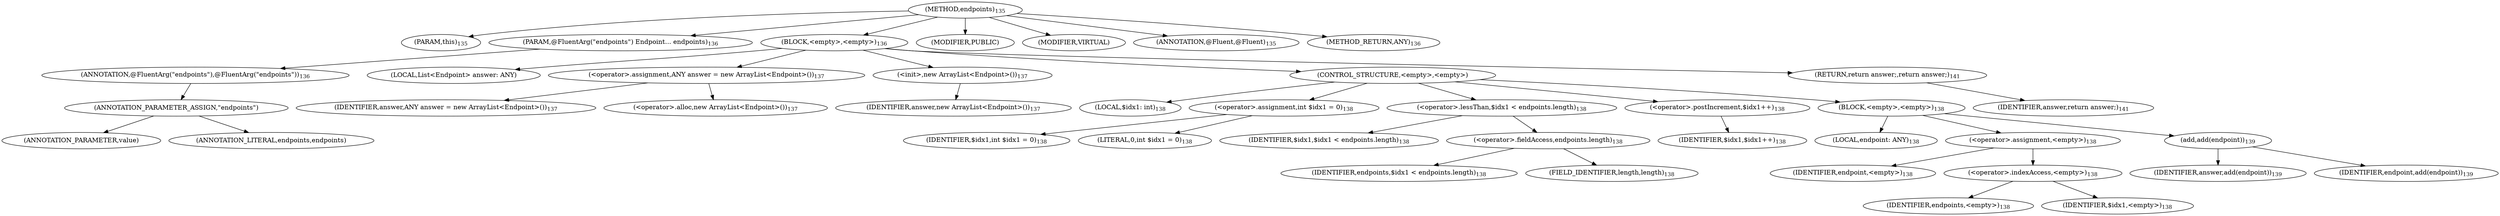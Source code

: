 digraph "endpoints" {  
"290" [label = <(METHOD,endpoints)<SUB>135</SUB>> ]
"291" [label = <(PARAM,this)<SUB>135</SUB>> ]
"292" [label = <(PARAM,@FluentArg(&quot;endpoints&quot;) Endpoint... endpoints)<SUB>136</SUB>> ]
"293" [label = <(ANNOTATION,@FluentArg(&quot;endpoints&quot;),@FluentArg(&quot;endpoints&quot;))<SUB>136</SUB>> ]
"294" [label = <(ANNOTATION_PARAMETER_ASSIGN,&quot;endpoints&quot;)> ]
"295" [label = <(ANNOTATION_PARAMETER,value)> ]
"296" [label = <(ANNOTATION_LITERAL,endpoints,endpoints)> ]
"297" [label = <(BLOCK,&lt;empty&gt;,&lt;empty&gt;)<SUB>136</SUB>> ]
"16" [label = <(LOCAL,List&lt;Endpoint&gt; answer: ANY)> ]
"298" [label = <(&lt;operator&gt;.assignment,ANY answer = new ArrayList&lt;Endpoint&gt;())<SUB>137</SUB>> ]
"299" [label = <(IDENTIFIER,answer,ANY answer = new ArrayList&lt;Endpoint&gt;())<SUB>137</SUB>> ]
"300" [label = <(&lt;operator&gt;.alloc,new ArrayList&lt;Endpoint&gt;())<SUB>137</SUB>> ]
"301" [label = <(&lt;init&gt;,new ArrayList&lt;Endpoint&gt;())<SUB>137</SUB>> ]
"15" [label = <(IDENTIFIER,answer,new ArrayList&lt;Endpoint&gt;())<SUB>137</SUB>> ]
"302" [label = <(CONTROL_STRUCTURE,&lt;empty&gt;,&lt;empty&gt;)> ]
"303" [label = <(LOCAL,$idx1: int)<SUB>138</SUB>> ]
"304" [label = <(&lt;operator&gt;.assignment,int $idx1 = 0)<SUB>138</SUB>> ]
"305" [label = <(IDENTIFIER,$idx1,int $idx1 = 0)<SUB>138</SUB>> ]
"306" [label = <(LITERAL,0,int $idx1 = 0)<SUB>138</SUB>> ]
"307" [label = <(&lt;operator&gt;.lessThan,$idx1 &lt; endpoints.length)<SUB>138</SUB>> ]
"308" [label = <(IDENTIFIER,$idx1,$idx1 &lt; endpoints.length)<SUB>138</SUB>> ]
"309" [label = <(&lt;operator&gt;.fieldAccess,endpoints.length)<SUB>138</SUB>> ]
"310" [label = <(IDENTIFIER,endpoints,$idx1 &lt; endpoints.length)<SUB>138</SUB>> ]
"311" [label = <(FIELD_IDENTIFIER,length,length)<SUB>138</SUB>> ]
"312" [label = <(&lt;operator&gt;.postIncrement,$idx1++)<SUB>138</SUB>> ]
"313" [label = <(IDENTIFIER,$idx1,$idx1++)<SUB>138</SUB>> ]
"314" [label = <(BLOCK,&lt;empty&gt;,&lt;empty&gt;)<SUB>138</SUB>> ]
"315" [label = <(LOCAL,endpoint: ANY)<SUB>138</SUB>> ]
"316" [label = <(&lt;operator&gt;.assignment,&lt;empty&gt;)<SUB>138</SUB>> ]
"317" [label = <(IDENTIFIER,endpoint,&lt;empty&gt;)<SUB>138</SUB>> ]
"318" [label = <(&lt;operator&gt;.indexAccess,&lt;empty&gt;)<SUB>138</SUB>> ]
"319" [label = <(IDENTIFIER,endpoints,&lt;empty&gt;)<SUB>138</SUB>> ]
"320" [label = <(IDENTIFIER,$idx1,&lt;empty&gt;)<SUB>138</SUB>> ]
"321" [label = <(add,add(endpoint))<SUB>139</SUB>> ]
"322" [label = <(IDENTIFIER,answer,add(endpoint))<SUB>139</SUB>> ]
"323" [label = <(IDENTIFIER,endpoint,add(endpoint))<SUB>139</SUB>> ]
"324" [label = <(RETURN,return answer;,return answer;)<SUB>141</SUB>> ]
"325" [label = <(IDENTIFIER,answer,return answer;)<SUB>141</SUB>> ]
"326" [label = <(MODIFIER,PUBLIC)> ]
"327" [label = <(MODIFIER,VIRTUAL)> ]
"328" [label = <(ANNOTATION,@Fluent,@Fluent)<SUB>135</SUB>> ]
"329" [label = <(METHOD_RETURN,ANY)<SUB>136</SUB>> ]
  "290" -> "291" 
  "290" -> "292" 
  "290" -> "297" 
  "290" -> "326" 
  "290" -> "327" 
  "290" -> "328" 
  "290" -> "329" 
  "292" -> "293" 
  "293" -> "294" 
  "294" -> "295" 
  "294" -> "296" 
  "297" -> "16" 
  "297" -> "298" 
  "297" -> "301" 
  "297" -> "302" 
  "297" -> "324" 
  "298" -> "299" 
  "298" -> "300" 
  "301" -> "15" 
  "302" -> "303" 
  "302" -> "304" 
  "302" -> "307" 
  "302" -> "312" 
  "302" -> "314" 
  "304" -> "305" 
  "304" -> "306" 
  "307" -> "308" 
  "307" -> "309" 
  "309" -> "310" 
  "309" -> "311" 
  "312" -> "313" 
  "314" -> "315" 
  "314" -> "316" 
  "314" -> "321" 
  "316" -> "317" 
  "316" -> "318" 
  "318" -> "319" 
  "318" -> "320" 
  "321" -> "322" 
  "321" -> "323" 
  "324" -> "325" 
}
